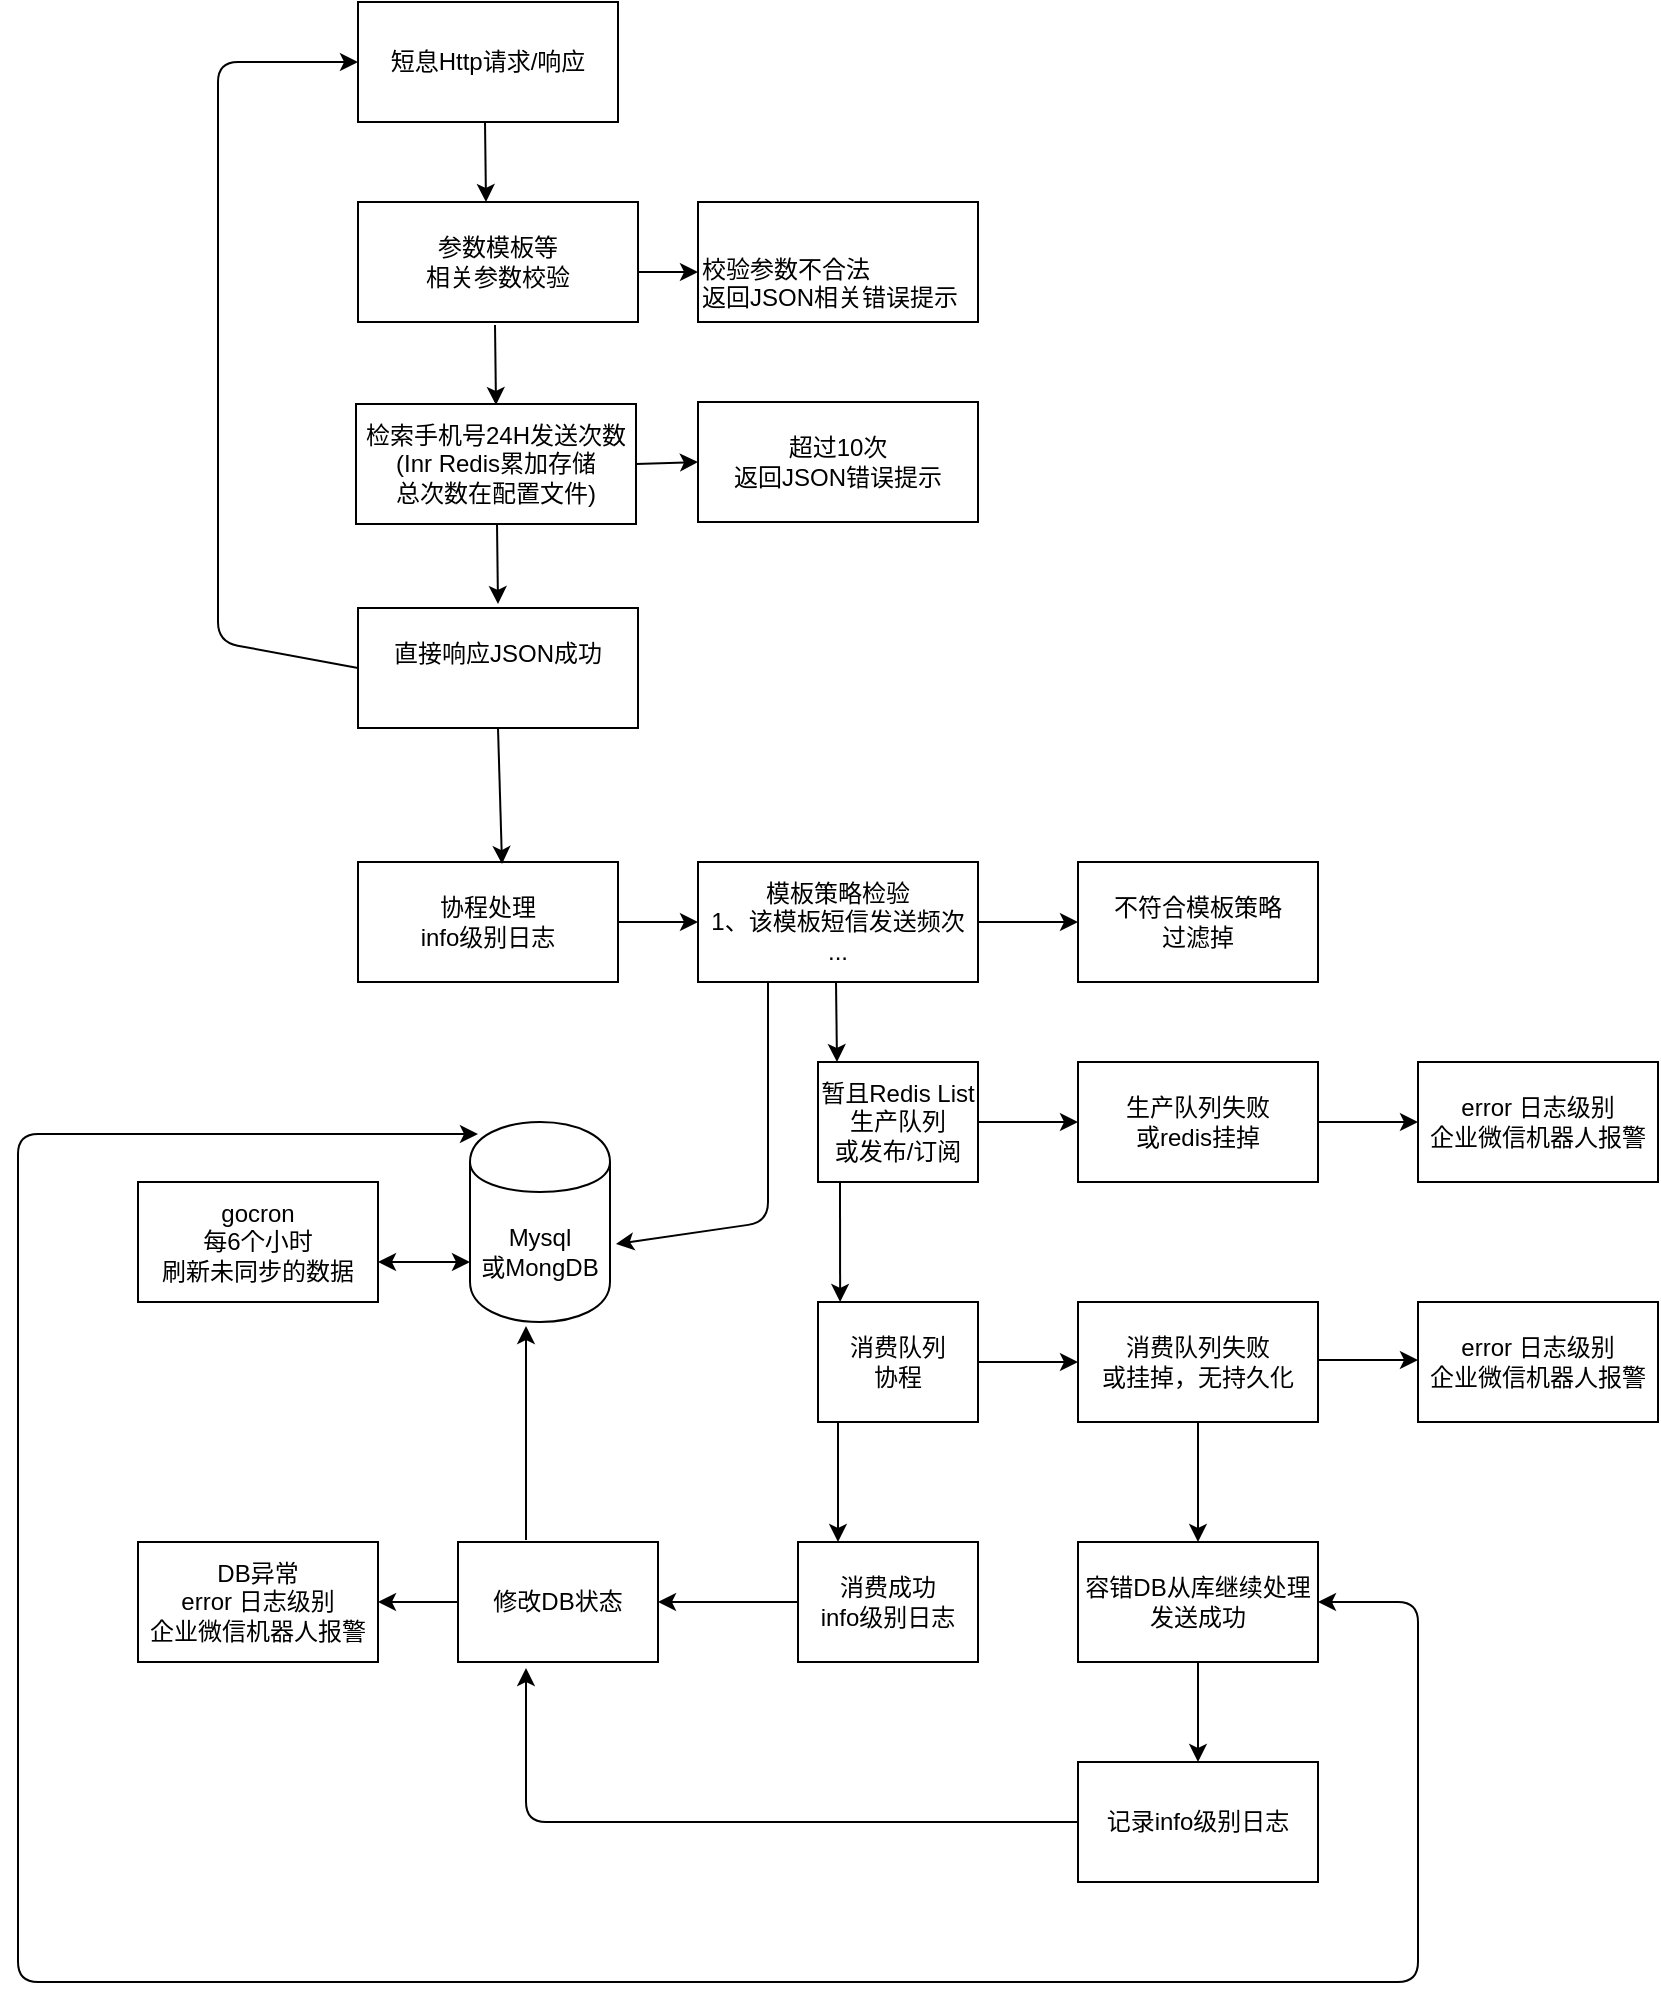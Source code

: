 <mxfile version="12.2.0" type="github" pages="1">
  <diagram id="TEr-i3hXzBpxG9_pwskx" name="Page-1">
    <mxGraphModel dx="1410" dy="756" grid="1" gridSize="10" guides="1" tooltips="1" connect="1" arrows="1" fold="1" page="1" pageScale="1" pageWidth="850" pageHeight="1100" math="0" shadow="0">
      <root>
        <mxCell id="0"/>
        <mxCell id="1" parent="0"/>
        <mxCell id="14zkq9FagbulSUfMpFAQ-1" value="&lt;div&gt;短息Http请求/响应&lt;/div&gt;" style="rounded=0;whiteSpace=wrap;html=1;" vertex="1" parent="1">
          <mxGeometry x="190" y="70" width="130" height="60" as="geometry"/>
        </mxCell>
        <mxCell id="14zkq9FagbulSUfMpFAQ-2" value="&lt;div&gt;参数模板等&lt;/div&gt;&lt;div&gt;相关参数校验&lt;/div&gt;" style="rounded=0;whiteSpace=wrap;html=1;" vertex="1" parent="1">
          <mxGeometry x="190" y="170" width="140" height="60" as="geometry"/>
        </mxCell>
        <mxCell id="14zkq9FagbulSUfMpFAQ-4" value="" style="rounded=0;whiteSpace=wrap;html=1;" vertex="1" parent="1">
          <mxGeometry x="360" y="170" width="140" height="60" as="geometry"/>
        </mxCell>
        <mxCell id="14zkq9FagbulSUfMpFAQ-5" value="&lt;div&gt;校验参数不合法 &lt;br&gt;&lt;/div&gt;&lt;div&gt;返回JSON相关错误提示&lt;/div&gt;" style="text;html=1;" vertex="1" parent="1">
          <mxGeometry x="360" y="190" width="120" height="30" as="geometry"/>
        </mxCell>
        <mxCell id="14zkq9FagbulSUfMpFAQ-6" value="&lt;div&gt;检索手机号24H发送次数&lt;/div&gt;&lt;div&gt;(Inr Redis累加存储&lt;/div&gt;&lt;div&gt;总次数在配置文件)&lt;/div&gt;" style="rounded=0;whiteSpace=wrap;html=1;" vertex="1" parent="1">
          <mxGeometry x="189" y="271" width="140" height="60" as="geometry"/>
        </mxCell>
        <mxCell id="14zkq9FagbulSUfMpFAQ-7" value="&lt;div&gt;超过10次&lt;/div&gt;&lt;div&gt;返回JSON错误提示&lt;br&gt;&lt;/div&gt;" style="rounded=0;whiteSpace=wrap;html=1;" vertex="1" parent="1">
          <mxGeometry x="360" y="270" width="140" height="60" as="geometry"/>
        </mxCell>
        <mxCell id="14zkq9FagbulSUfMpFAQ-8" value="&lt;div&gt;直接响应JSON成功&lt;/div&gt;&lt;div&gt;&lt;br&gt;&lt;/div&gt;" style="rounded=0;whiteSpace=wrap;html=1;" vertex="1" parent="1">
          <mxGeometry x="190" y="373" width="140" height="60" as="geometry"/>
        </mxCell>
        <mxCell id="14zkq9FagbulSUfMpFAQ-11" value="&lt;div&gt;模板策略检验&lt;/div&gt;&lt;div&gt;1、该模板短信发送频次&lt;br&gt;&lt;/div&gt;&lt;div&gt;...&lt;br&gt;&lt;/div&gt;" style="rounded=0;whiteSpace=wrap;html=1;" vertex="1" parent="1">
          <mxGeometry x="360" y="500" width="140" height="60" as="geometry"/>
        </mxCell>
        <mxCell id="14zkq9FagbulSUfMpFAQ-13" value="&lt;div&gt;不符合模板策略&lt;/div&gt;&lt;div&gt;过滤掉&lt;br&gt;&lt;/div&gt;" style="rounded=0;whiteSpace=wrap;html=1;" vertex="1" parent="1">
          <mxGeometry x="550" y="500" width="120" height="60" as="geometry"/>
        </mxCell>
        <mxCell id="14zkq9FagbulSUfMpFAQ-14" value="&lt;div&gt;协程处理&lt;/div&gt;&lt;div&gt;info级别日志&lt;br&gt;&lt;/div&gt;" style="rounded=0;whiteSpace=wrap;html=1;" vertex="1" parent="1">
          <mxGeometry x="190" y="500" width="130" height="60" as="geometry"/>
        </mxCell>
        <mxCell id="14zkq9FagbulSUfMpFAQ-17" value="&lt;div&gt;暂且Redis List生产队列&lt;/div&gt;&lt;div&gt;或发布/订阅&lt;br&gt;&lt;/div&gt;" style="rounded=0;whiteSpace=wrap;html=1;" vertex="1" parent="1">
          <mxGeometry x="420" y="600" width="80" height="60" as="geometry"/>
        </mxCell>
        <mxCell id="14zkq9FagbulSUfMpFAQ-18" value="&lt;div&gt;生产队列失败&lt;/div&gt;&lt;div&gt;或redis挂掉&lt;br&gt;&lt;/div&gt;" style="rounded=0;whiteSpace=wrap;html=1;" vertex="1" parent="1">
          <mxGeometry x="550" y="600" width="120" height="60" as="geometry"/>
        </mxCell>
        <mxCell id="14zkq9FagbulSUfMpFAQ-65" value="" style="edgeStyle=orthogonalEdgeStyle;rounded=0;orthogonalLoop=1;jettySize=auto;html=1;" edge="1" parent="1" source="14zkq9FagbulSUfMpFAQ-20" target="14zkq9FagbulSUfMpFAQ-21">
          <mxGeometry relative="1" as="geometry"/>
        </mxCell>
        <mxCell id="14zkq9FagbulSUfMpFAQ-20" value="&lt;div&gt;消费队列&lt;/div&gt;&lt;div&gt;协程&lt;br&gt;&lt;/div&gt;" style="rounded=0;whiteSpace=wrap;html=1;" vertex="1" parent="1">
          <mxGeometry x="420" y="720" width="80" height="60" as="geometry"/>
        </mxCell>
        <mxCell id="14zkq9FagbulSUfMpFAQ-21" value="&lt;div&gt;消费队列失败&lt;/div&gt;&lt;div&gt;或挂掉，无持久化&lt;br&gt;&lt;/div&gt;" style="rounded=0;whiteSpace=wrap;html=1;" vertex="1" parent="1">
          <mxGeometry x="550" y="720" width="120" height="60" as="geometry"/>
        </mxCell>
        <mxCell id="14zkq9FagbulSUfMpFAQ-22" value="&lt;div&gt;消费成功&lt;/div&gt;&lt;div&gt;info级别日志&lt;br&gt;&lt;/div&gt;" style="rounded=0;whiteSpace=wrap;html=1;" vertex="1" parent="1">
          <mxGeometry x="410" y="840" width="90" height="60" as="geometry"/>
        </mxCell>
        <mxCell id="14zkq9FagbulSUfMpFAQ-23" value="修改DB状态" style="rounded=0;whiteSpace=wrap;html=1;" vertex="1" parent="1">
          <mxGeometry x="240" y="840" width="100" height="60" as="geometry"/>
        </mxCell>
        <mxCell id="14zkq9FagbulSUfMpFAQ-24" value="&lt;div&gt;Mysql&lt;/div&gt;&lt;div&gt;或MongDB&lt;br&gt;&lt;/div&gt;" style="shape=cylinder;whiteSpace=wrap;html=1;boundedLbl=1;backgroundOutline=1;" vertex="1" parent="1">
          <mxGeometry x="246" y="630" width="70" height="100" as="geometry"/>
        </mxCell>
        <mxCell id="14zkq9FagbulSUfMpFAQ-25" value="&lt;div&gt;error 日志级别&lt;/div&gt;&lt;div&gt;企业微信机器人报警&lt;/div&gt;" style="rounded=0;whiteSpace=wrap;html=1;" vertex="1" parent="1">
          <mxGeometry x="720" y="600" width="120" height="60" as="geometry"/>
        </mxCell>
        <mxCell id="14zkq9FagbulSUfMpFAQ-26" value="&lt;div&gt;error 日志级别&lt;br&gt;&lt;/div&gt;&lt;div&gt;企业微信机器人报警&lt;/div&gt;" style="rounded=0;whiteSpace=wrap;html=1;" vertex="1" parent="1">
          <mxGeometry x="720" y="720" width="120" height="60" as="geometry"/>
        </mxCell>
        <mxCell id="14zkq9FagbulSUfMpFAQ-27" value="" style="endArrow=classic;html=1;" edge="1" parent="1">
          <mxGeometry width="50" height="50" relative="1" as="geometry">
            <mxPoint x="253.5" y="130" as="sourcePoint"/>
            <mxPoint x="254" y="170" as="targetPoint"/>
          </mxGeometry>
        </mxCell>
        <mxCell id="14zkq9FagbulSUfMpFAQ-33" value="" style="endArrow=classic;html=1;entryX=0;entryY=0.5;entryDx=0;entryDy=0;exitX=1;exitY=0.5;exitDx=0;exitDy=0;" edge="1" parent="1" source="14zkq9FagbulSUfMpFAQ-6" target="14zkq9FagbulSUfMpFAQ-7">
          <mxGeometry width="50" height="50" relative="1" as="geometry">
            <mxPoint x="340" y="300" as="sourcePoint"/>
            <mxPoint x="340.5" y="340" as="targetPoint"/>
          </mxGeometry>
        </mxCell>
        <mxCell id="14zkq9FagbulSUfMpFAQ-38" value="" style="endArrow=classic;html=1;" edge="1" parent="1">
          <mxGeometry width="50" height="50" relative="1" as="geometry">
            <mxPoint x="258.5" y="231.5" as="sourcePoint"/>
            <mxPoint x="259" y="271.5" as="targetPoint"/>
          </mxGeometry>
        </mxCell>
        <mxCell id="14zkq9FagbulSUfMpFAQ-39" value="" style="endArrow=classic;html=1;" edge="1" parent="1">
          <mxGeometry width="50" height="50" relative="1" as="geometry">
            <mxPoint x="259.5" y="331" as="sourcePoint"/>
            <mxPoint x="260" y="371" as="targetPoint"/>
          </mxGeometry>
        </mxCell>
        <mxCell id="14zkq9FagbulSUfMpFAQ-40" value="" style="endArrow=classic;html=1;" edge="1" parent="1">
          <mxGeometry width="50" height="50" relative="1" as="geometry">
            <mxPoint x="429" y="560" as="sourcePoint"/>
            <mxPoint x="429.5" y="600" as="targetPoint"/>
          </mxGeometry>
        </mxCell>
        <mxCell id="14zkq9FagbulSUfMpFAQ-46" value="" style="endArrow=classic;html=1;entryX=0;entryY=0.5;entryDx=0;entryDy=0;exitX=0;exitY=0.5;exitDx=0;exitDy=0;" edge="1" parent="1" source="14zkq9FagbulSUfMpFAQ-8" target="14zkq9FagbulSUfMpFAQ-1">
          <mxGeometry width="50" height="50" relative="1" as="geometry">
            <mxPoint x="175" y="550" as="sourcePoint"/>
            <mxPoint x="130" y="70" as="targetPoint"/>
            <Array as="points">
              <mxPoint x="120" y="390"/>
              <mxPoint x="120" y="100"/>
            </Array>
          </mxGeometry>
        </mxCell>
        <mxCell id="14zkq9FagbulSUfMpFAQ-54" value="" style="endArrow=classic;html=1;entryX=0;entryY=0.5;entryDx=0;entryDy=0;" edge="1" parent="1" target="14zkq9FagbulSUfMpFAQ-5">
          <mxGeometry width="50" height="50" relative="1" as="geometry">
            <mxPoint x="330" y="205" as="sourcePoint"/>
            <mxPoint x="369" y="155" as="targetPoint"/>
          </mxGeometry>
        </mxCell>
        <mxCell id="14zkq9FagbulSUfMpFAQ-55" value="" style="endArrow=classic;html=1;entryX=0;entryY=0.5;entryDx=0;entryDy=0;" edge="1" parent="1" target="14zkq9FagbulSUfMpFAQ-11">
          <mxGeometry width="50" height="50" relative="1" as="geometry">
            <mxPoint x="320" y="530" as="sourcePoint"/>
            <mxPoint x="370" y="480" as="targetPoint"/>
          </mxGeometry>
        </mxCell>
        <mxCell id="14zkq9FagbulSUfMpFAQ-56" value="" style="endArrow=classic;html=1;" edge="1" parent="1" target="14zkq9FagbulSUfMpFAQ-13">
          <mxGeometry width="50" height="50" relative="1" as="geometry">
            <mxPoint x="500" y="530" as="sourcePoint"/>
            <mxPoint x="550" y="480" as="targetPoint"/>
          </mxGeometry>
        </mxCell>
        <mxCell id="14zkq9FagbulSUfMpFAQ-57" value="" style="endArrow=classic;html=1;exitX=0.25;exitY=1;exitDx=0;exitDy=0;entryX=1.043;entryY=0.61;entryDx=0;entryDy=0;entryPerimeter=0;" edge="1" parent="1" source="14zkq9FagbulSUfMpFAQ-11" target="14zkq9FagbulSUfMpFAQ-24">
          <mxGeometry width="50" height="50" relative="1" as="geometry">
            <mxPoint x="110" y="1060" as="sourcePoint"/>
            <mxPoint x="380" y="680" as="targetPoint"/>
            <Array as="points">
              <mxPoint x="395" y="680"/>
            </Array>
          </mxGeometry>
        </mxCell>
        <mxCell id="14zkq9FagbulSUfMpFAQ-58" value="" style="endArrow=classic;html=1;" edge="1" parent="1" target="14zkq9FagbulSUfMpFAQ-18">
          <mxGeometry width="50" height="50" relative="1" as="geometry">
            <mxPoint x="500" y="630" as="sourcePoint"/>
            <mxPoint x="550" y="580" as="targetPoint"/>
          </mxGeometry>
        </mxCell>
        <mxCell id="14zkq9FagbulSUfMpFAQ-59" value="" style="endArrow=classic;html=1;" edge="1" parent="1" target="14zkq9FagbulSUfMpFAQ-25">
          <mxGeometry width="50" height="50" relative="1" as="geometry">
            <mxPoint x="670" y="630" as="sourcePoint"/>
            <mxPoint x="720" y="580" as="targetPoint"/>
          </mxGeometry>
        </mxCell>
        <mxCell id="14zkq9FagbulSUfMpFAQ-60" value="" style="endArrow=classic;html=1;entryX=0.554;entryY=0.017;entryDx=0;entryDy=0;entryPerimeter=0;" edge="1" parent="1" target="14zkq9FagbulSUfMpFAQ-14">
          <mxGeometry width="50" height="50" relative="1" as="geometry">
            <mxPoint x="260" y="433" as="sourcePoint"/>
            <mxPoint x="260" y="482.5" as="targetPoint"/>
          </mxGeometry>
        </mxCell>
        <mxCell id="14zkq9FagbulSUfMpFAQ-61" value="" style="endArrow=classic;html=1;entryX=0.679;entryY=0;entryDx=0;entryDy=0;entryPerimeter=0;" edge="1" parent="1">
          <mxGeometry width="50" height="50" relative="1" as="geometry">
            <mxPoint x="431" y="660" as="sourcePoint"/>
            <mxPoint x="431.06" y="720" as="targetPoint"/>
          </mxGeometry>
        </mxCell>
        <mxCell id="14zkq9FagbulSUfMpFAQ-66" value="" style="endArrow=classic;html=1;" edge="1" parent="1">
          <mxGeometry width="50" height="50" relative="1" as="geometry">
            <mxPoint x="670" y="749" as="sourcePoint"/>
            <mxPoint x="720" y="749" as="targetPoint"/>
          </mxGeometry>
        </mxCell>
        <mxCell id="14zkq9FagbulSUfMpFAQ-68" value="" style="endArrow=classic;html=1;" edge="1" parent="1">
          <mxGeometry width="50" height="50" relative="1" as="geometry">
            <mxPoint x="430" y="780" as="sourcePoint"/>
            <mxPoint x="430" y="840" as="targetPoint"/>
          </mxGeometry>
        </mxCell>
        <mxCell id="14zkq9FagbulSUfMpFAQ-70" value="" style="endArrow=classic;html=1;entryX=0.4;entryY=1.02;entryDx=0;entryDy=0;entryPerimeter=0;" edge="1" parent="1" target="14zkq9FagbulSUfMpFAQ-24">
          <mxGeometry width="50" height="50" relative="1" as="geometry">
            <mxPoint x="274" y="839" as="sourcePoint"/>
            <mxPoint x="320" y="790" as="targetPoint"/>
          </mxGeometry>
        </mxCell>
        <mxCell id="14zkq9FagbulSUfMpFAQ-71" value="" style="endArrow=classic;html=1;exitX=0;exitY=0.5;exitDx=0;exitDy=0;entryX=1;entryY=0.5;entryDx=0;entryDy=0;" edge="1" parent="1" source="14zkq9FagbulSUfMpFAQ-22" target="14zkq9FagbulSUfMpFAQ-23">
          <mxGeometry width="50" height="50" relative="1" as="geometry">
            <mxPoint x="110" y="970" as="sourcePoint"/>
            <mxPoint x="160" y="920" as="targetPoint"/>
          </mxGeometry>
        </mxCell>
        <mxCell id="14zkq9FagbulSUfMpFAQ-72" value="&lt;div&gt;容错DB从库继续处理&lt;/div&gt;&lt;div&gt;发送成功&lt;br&gt;&lt;/div&gt;" style="rounded=0;whiteSpace=wrap;html=1;" vertex="1" parent="1">
          <mxGeometry x="550" y="840" width="120" height="60" as="geometry"/>
        </mxCell>
        <mxCell id="14zkq9FagbulSUfMpFAQ-73" value="" style="endArrow=classic;html=1;" edge="1" parent="1" target="14zkq9FagbulSUfMpFAQ-72">
          <mxGeometry width="50" height="50" relative="1" as="geometry">
            <mxPoint x="610" y="780" as="sourcePoint"/>
            <mxPoint x="660" y="730" as="targetPoint"/>
          </mxGeometry>
        </mxCell>
        <mxCell id="14zkq9FagbulSUfMpFAQ-74" value="记录info级别日志" style="rounded=0;whiteSpace=wrap;html=1;" vertex="1" parent="1">
          <mxGeometry x="550" y="950" width="120" height="60" as="geometry"/>
        </mxCell>
        <mxCell id="14zkq9FagbulSUfMpFAQ-75" value="" style="endArrow=classic;html=1;" edge="1" parent="1" target="14zkq9FagbulSUfMpFAQ-74">
          <mxGeometry width="50" height="50" relative="1" as="geometry">
            <mxPoint x="610" y="900" as="sourcePoint"/>
            <mxPoint x="660" y="850" as="targetPoint"/>
          </mxGeometry>
        </mxCell>
        <mxCell id="14zkq9FagbulSUfMpFAQ-76" value="" style="endArrow=classic;html=1;entryX=0.34;entryY=1.05;entryDx=0;entryDy=0;entryPerimeter=0;exitX=0;exitY=0.5;exitDx=0;exitDy=0;" edge="1" parent="1" source="14zkq9FagbulSUfMpFAQ-74" target="14zkq9FagbulSUfMpFAQ-23">
          <mxGeometry width="50" height="50" relative="1" as="geometry">
            <mxPoint x="110" y="1080" as="sourcePoint"/>
            <mxPoint x="160" y="1030" as="targetPoint"/>
            <Array as="points">
              <mxPoint x="274" y="980"/>
            </Array>
          </mxGeometry>
        </mxCell>
        <mxCell id="14zkq9FagbulSUfMpFAQ-78" value="&lt;div&gt;DB异常&lt;/div&gt;&lt;div&gt;error 日志级别&lt;br&gt;&lt;/div&gt;&lt;div&gt;企业微信机器人报警&lt;/div&gt;" style="rounded=0;whiteSpace=wrap;html=1;" vertex="1" parent="1">
          <mxGeometry x="80" y="840" width="120" height="60" as="geometry"/>
        </mxCell>
        <mxCell id="14zkq9FagbulSUfMpFAQ-79" value="" style="endArrow=classic;html=1;exitX=0;exitY=0.5;exitDx=0;exitDy=0;entryX=1;entryY=0.5;entryDx=0;entryDy=0;" edge="1" parent="1" source="14zkq9FagbulSUfMpFAQ-23" target="14zkq9FagbulSUfMpFAQ-78">
          <mxGeometry width="50" height="50" relative="1" as="geometry">
            <mxPoint x="200" y="870" as="sourcePoint"/>
            <mxPoint x="250" y="820" as="targetPoint"/>
          </mxGeometry>
        </mxCell>
        <mxCell id="14zkq9FagbulSUfMpFAQ-80" value="&lt;div&gt;gocron&lt;/div&gt;&lt;div&gt;每6个小时&lt;/div&gt;&lt;div&gt;刷新未同步的数据&lt;br&gt;&lt;/div&gt;" style="rounded=0;whiteSpace=wrap;html=1;" vertex="1" parent="1">
          <mxGeometry x="80" y="660" width="120" height="60" as="geometry"/>
        </mxCell>
        <mxCell id="14zkq9FagbulSUfMpFAQ-81" value="" style="endArrow=classic;startArrow=classic;html=1;entryX=0;entryY=0.7;entryDx=0;entryDy=0;" edge="1" parent="1" target="14zkq9FagbulSUfMpFAQ-24">
          <mxGeometry width="50" height="50" relative="1" as="geometry">
            <mxPoint x="200" y="700" as="sourcePoint"/>
            <mxPoint x="250" y="650" as="targetPoint"/>
          </mxGeometry>
        </mxCell>
        <mxCell id="14zkq9FagbulSUfMpFAQ-83" value="" style="endArrow=classic;startArrow=classic;html=1;entryX=0.057;entryY=0.06;entryDx=0;entryDy=0;entryPerimeter=0;exitX=1;exitY=0.5;exitDx=0;exitDy=0;" edge="1" parent="1" source="14zkq9FagbulSUfMpFAQ-72" target="14zkq9FagbulSUfMpFAQ-24">
          <mxGeometry width="50" height="50" relative="1" as="geometry">
            <mxPoint x="720" y="870" as="sourcePoint"/>
            <mxPoint x="-120" y="630" as="targetPoint"/>
            <Array as="points">
              <mxPoint x="720" y="870"/>
              <mxPoint x="720" y="1060"/>
              <mxPoint x="360" y="1060"/>
              <mxPoint x="20" y="1060"/>
              <mxPoint x="20" y="636"/>
            </Array>
          </mxGeometry>
        </mxCell>
      </root>
    </mxGraphModel>
  </diagram>
</mxfile>
